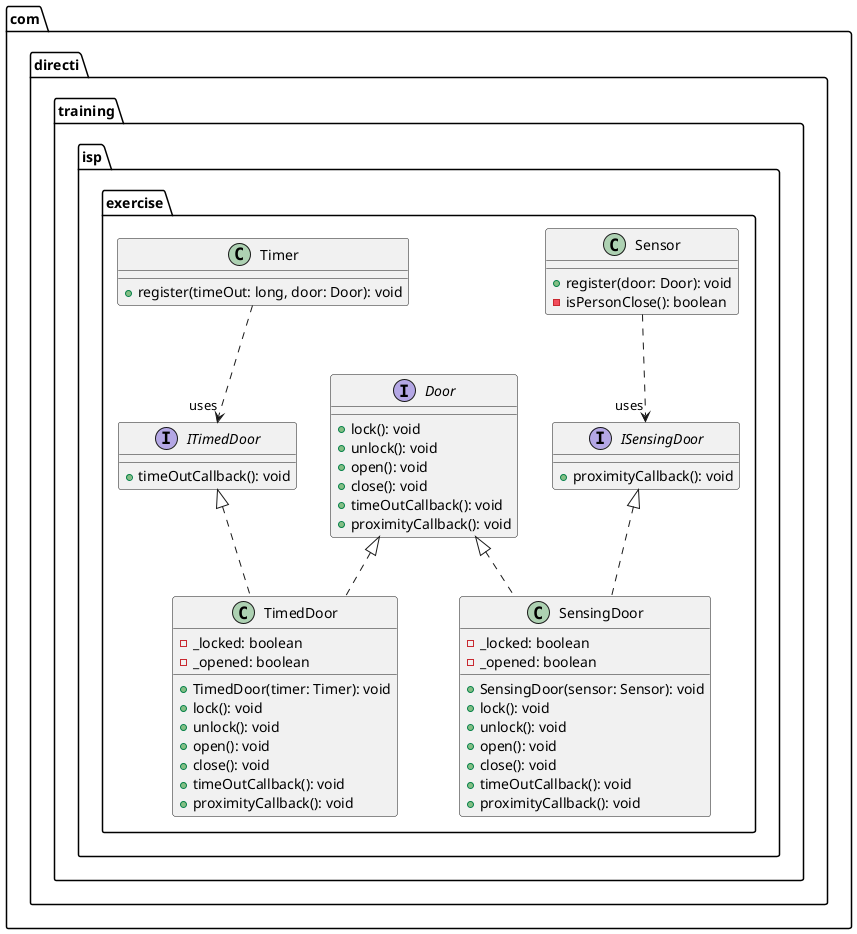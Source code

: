 
@startuml
package "com.directi.training.isp.exercise" {
    interface Door {
        +lock(): void
        +unlock(): void
        +open(): void
        +close(): void
        +timeOutCallback(): void
        +proximityCallback(): void
    }

    class SensingDoor implements Door, ISensingDoor {
        -_locked: boolean
        -_opened: boolean
        +SensingDoor(sensor: Sensor): void
        +lock(): void
        +unlock(): void
        +open(): void
        +close(): void
        +timeOutCallback(): void
        +proximityCallback(): void
    }

    class Sensor {
        +register(door: Door): void
        -isPersonClose(): boolean
    }

    interface ITimedDoor {
        +timeOutCallback(): void
    }

    interface ISensingDoor {
        +proximityCallback(): void
    }

    class TimedDoor implements Door, ITimedDoor {
        -_locked: boolean
        -_opened: boolean
        +TimedDoor(timer: Timer): void
        +lock(): void
        +unlock(): void
        +open(): void
        +close(): void
        +timeOutCallback(): void
        +proximityCallback(): void
    }

    class Timer {
        +register(timeOut: long, door: Door): void
    }

    Sensor ..> "uses" ISensingDoor 
    Timer ..> "uses" ITimedDoor
}
@enduml
